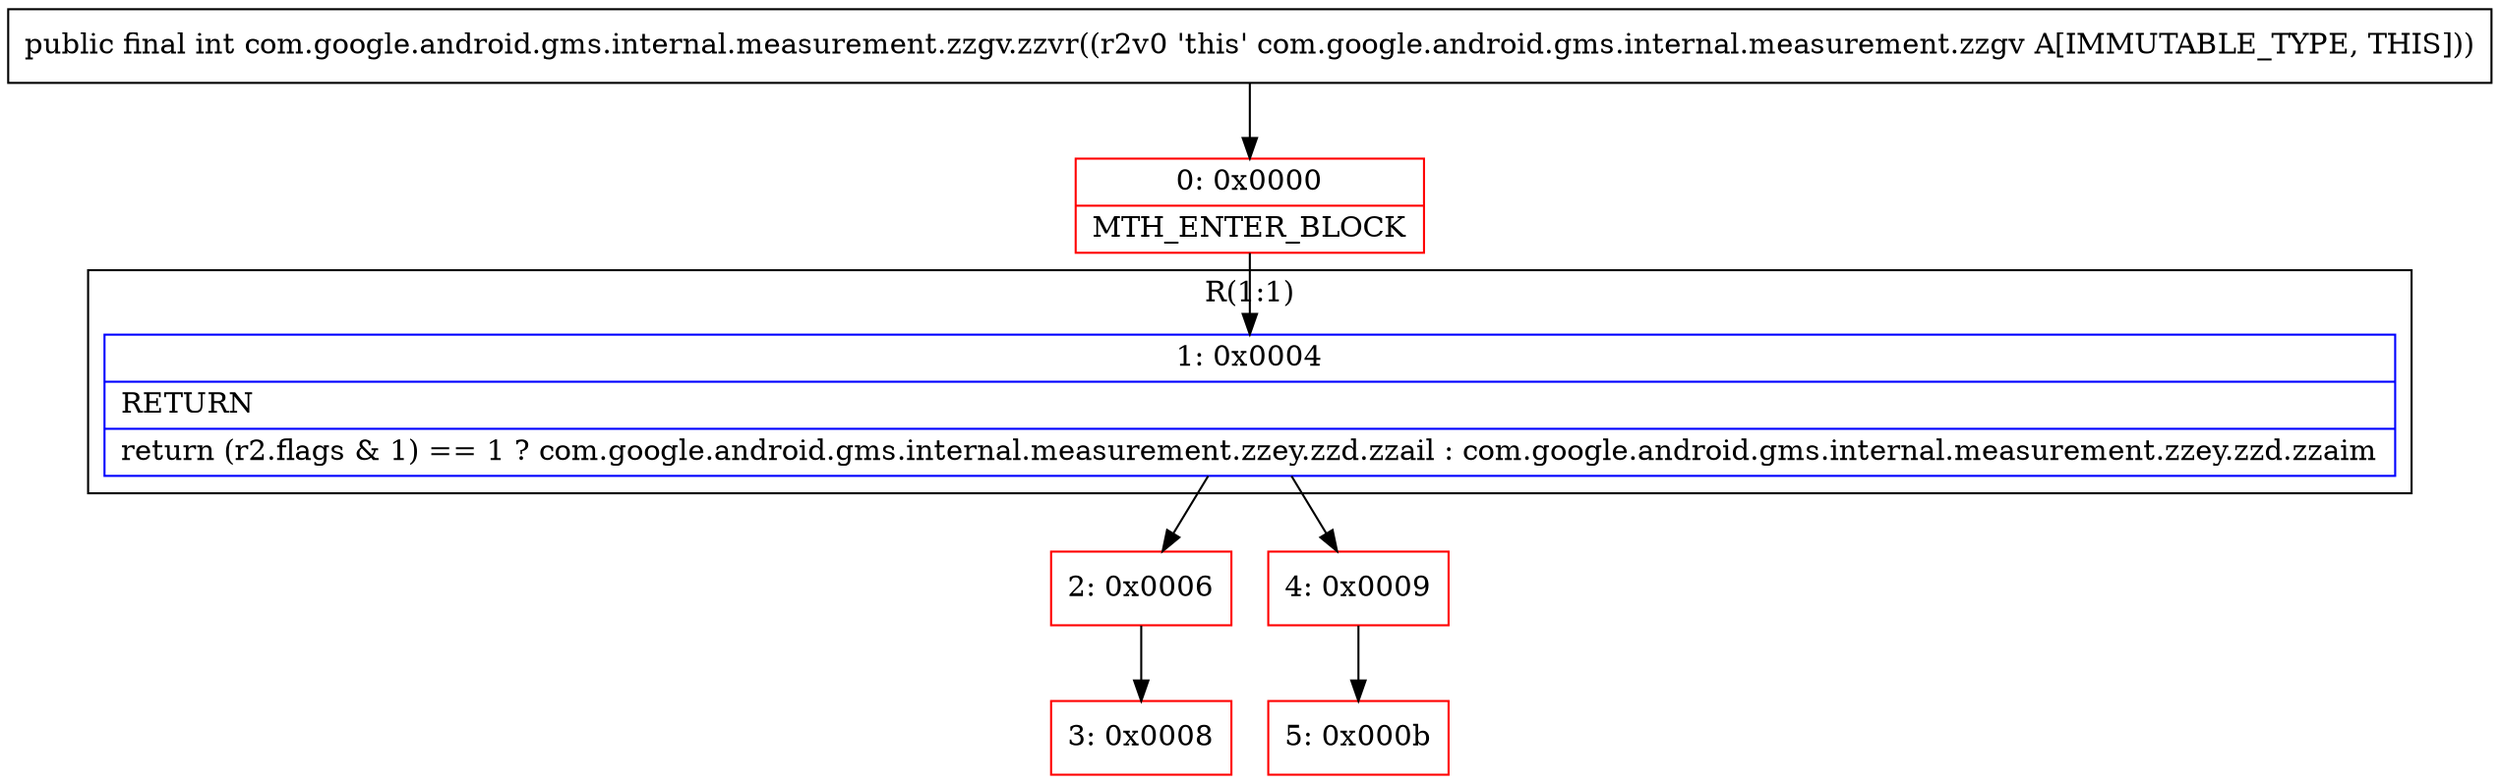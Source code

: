 digraph "CFG forcom.google.android.gms.internal.measurement.zzgv.zzvr()I" {
subgraph cluster_Region_1985921586 {
label = "R(1:1)";
node [shape=record,color=blue];
Node_1 [shape=record,label="{1\:\ 0x0004|RETURN\l|return (r2.flags & 1) == 1 ? com.google.android.gms.internal.measurement.zzey.zzd.zzail : com.google.android.gms.internal.measurement.zzey.zzd.zzaim\l}"];
}
Node_0 [shape=record,color=red,label="{0\:\ 0x0000|MTH_ENTER_BLOCK\l}"];
Node_2 [shape=record,color=red,label="{2\:\ 0x0006}"];
Node_3 [shape=record,color=red,label="{3\:\ 0x0008}"];
Node_4 [shape=record,color=red,label="{4\:\ 0x0009}"];
Node_5 [shape=record,color=red,label="{5\:\ 0x000b}"];
MethodNode[shape=record,label="{public final int com.google.android.gms.internal.measurement.zzgv.zzvr((r2v0 'this' com.google.android.gms.internal.measurement.zzgv A[IMMUTABLE_TYPE, THIS])) }"];
MethodNode -> Node_0;
Node_1 -> Node_2;
Node_1 -> Node_4;
Node_0 -> Node_1;
Node_2 -> Node_3;
Node_4 -> Node_5;
}

